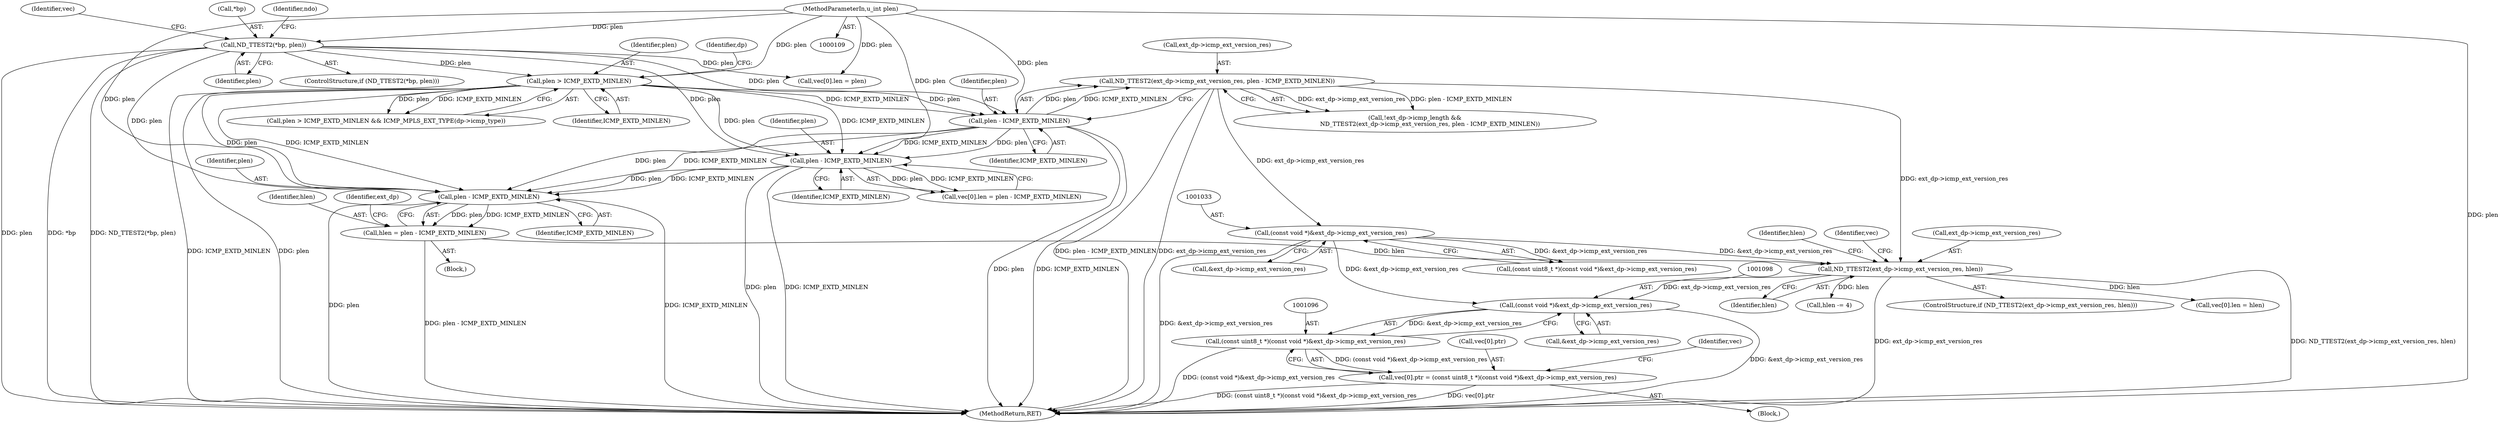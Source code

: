 digraph "0_tcpdump_1a1bce0526a77b62e41531b00f8bb5e21fd4f3a3@pointer" {
"1001097" [label="(Call,(const void *)&ext_dp->icmp_ext_version_res)"];
"1001083" [label="(Call,ND_TTEST2(ext_dp->icmp_ext_version_res, hlen))"];
"1001032" [label="(Call,(const void *)&ext_dp->icmp_ext_version_res)"];
"1001016" [label="(Call,ND_TTEST2(ext_dp->icmp_ext_version_res, plen - ICMP_EXTD_MINLEN))"];
"1001020" [label="(Call,plen - ICMP_EXTD_MINLEN)"];
"1000878" [label="(Call,ND_TTEST2(*bp, plen))"];
"1000112" [label="(MethodParameterIn,u_int plen)"];
"1000999" [label="(Call,plen > ICMP_EXTD_MINLEN)"];
"1001077" [label="(Call,hlen = plen - ICMP_EXTD_MINLEN)"];
"1001079" [label="(Call,plen - ICMP_EXTD_MINLEN)"];
"1001044" [label="(Call,plen - ICMP_EXTD_MINLEN)"];
"1001095" [label="(Call,(const uint8_t *)(const void *)&ext_dp->icmp_ext_version_res)"];
"1001089" [label="(Call,vec[0].ptr = (const uint8_t *)(const void *)&ext_dp->icmp_ext_version_res)"];
"1000895" [label="(Call,vec[0].len = plen)"];
"1001001" [label="(Identifier,ICMP_EXTD_MINLEN)"];
"1001021" [label="(Identifier,plen)"];
"1001032" [label="(Call,(const void *)&ext_dp->icmp_ext_version_res)"];
"1001030" [label="(Call,(const uint8_t *)(const void *)&ext_dp->icmp_ext_version_res)"];
"1001017" [label="(Call,ext_dp->icmp_ext_version_res)"];
"1001000" [label="(Identifier,plen)"];
"1001090" [label="(Call,vec[0].ptr)"];
"1000879" [label="(Call,*bp)"];
"1001006" [label="(Block,)"];
"1001097" [label="(Call,(const void *)&ext_dp->icmp_ext_version_res)"];
"1001084" [label="(Call,ext_dp->icmp_ext_version_res)"];
"1000112" [label="(MethodParameterIn,u_int plen)"];
"1000998" [label="(Call,plen > ICMP_EXTD_MINLEN && ICMP_MPLS_EXT_TYPE(dp->icmp_type))"];
"1001044" [label="(Call,plen - ICMP_EXTD_MINLEN)"];
"1000939" [label="(Identifier,ndo)"];
"1001085" [label="(Identifier,ext_dp)"];
"1001089" [label="(Call,vec[0].ptr = (const uint8_t *)(const void *)&ext_dp->icmp_ext_version_res)"];
"1000878" [label="(Call,ND_TTEST2(*bp, plen))"];
"1001016" [label="(Call,ND_TTEST2(ext_dp->icmp_ext_version_res, plen - ICMP_EXTD_MINLEN))"];
"1001011" [label="(Call,!ext_dp->icmp_length &&\n                ND_TTEST2(ext_dp->icmp_ext_version_res, plen - ICMP_EXTD_MINLEN))"];
"1001080" [label="(Identifier,plen)"];
"1001077" [label="(Call,hlen = plen - ICMP_EXTD_MINLEN)"];
"1001082" [label="(ControlStructure,if (ND_TTEST2(ext_dp->icmp_ext_version_res, hlen)))"];
"1001088" [label="(Block,)"];
"1001129" [label="(Identifier,hlen)"];
"1001095" [label="(Call,(const uint8_t *)(const void *)&ext_dp->icmp_ext_version_res)"];
"1001106" [label="(Identifier,vec)"];
"1001078" [label="(Identifier,hlen)"];
"1001022" [label="(Identifier,ICMP_EXTD_MINLEN)"];
"1001099" [label="(Call,&ext_dp->icmp_ext_version_res)"];
"1000881" [label="(Identifier,plen)"];
"1001045" [label="(Identifier,plen)"];
"1001103" [label="(Call,vec[0].len = hlen)"];
"1001046" [label="(Identifier,ICMP_EXTD_MINLEN)"];
"1001087" [label="(Identifier,hlen)"];
"1001004" [label="(Identifier,dp)"];
"1001020" [label="(Call,plen - ICMP_EXTD_MINLEN)"];
"1001128" [label="(Call,hlen -= 4)"];
"1001079" [label="(Call,plen - ICMP_EXTD_MINLEN)"];
"1001092" [label="(Identifier,vec)"];
"1000999" [label="(Call,plen > ICMP_EXTD_MINLEN)"];
"1001081" [label="(Identifier,ICMP_EXTD_MINLEN)"];
"1001083" [label="(Call,ND_TTEST2(ext_dp->icmp_ext_version_res, hlen))"];
"1000877" [label="(ControlStructure,if (ND_TTEST2(*bp, plen)))"];
"1001038" [label="(Call,vec[0].len = plen - ICMP_EXTD_MINLEN)"];
"1001279" [label="(MethodReturn,RET)"];
"1001034" [label="(Call,&ext_dp->icmp_ext_version_res)"];
"1000887" [label="(Identifier,vec)"];
"1001097" -> "1001095"  [label="AST: "];
"1001097" -> "1001099"  [label="CFG: "];
"1001098" -> "1001097"  [label="AST: "];
"1001099" -> "1001097"  [label="AST: "];
"1001095" -> "1001097"  [label="CFG: "];
"1001097" -> "1001279"  [label="DDG: &ext_dp->icmp_ext_version_res"];
"1001097" -> "1001095"  [label="DDG: &ext_dp->icmp_ext_version_res"];
"1001083" -> "1001097"  [label="DDG: ext_dp->icmp_ext_version_res"];
"1001032" -> "1001097"  [label="DDG: &ext_dp->icmp_ext_version_res"];
"1001083" -> "1001082"  [label="AST: "];
"1001083" -> "1001087"  [label="CFG: "];
"1001084" -> "1001083"  [label="AST: "];
"1001087" -> "1001083"  [label="AST: "];
"1001092" -> "1001083"  [label="CFG: "];
"1001129" -> "1001083"  [label="CFG: "];
"1001083" -> "1001279"  [label="DDG: ext_dp->icmp_ext_version_res"];
"1001083" -> "1001279"  [label="DDG: ND_TTEST2(ext_dp->icmp_ext_version_res, hlen)"];
"1001032" -> "1001083"  [label="DDG: &ext_dp->icmp_ext_version_res"];
"1001016" -> "1001083"  [label="DDG: ext_dp->icmp_ext_version_res"];
"1001077" -> "1001083"  [label="DDG: hlen"];
"1001083" -> "1001103"  [label="DDG: hlen"];
"1001083" -> "1001128"  [label="DDG: hlen"];
"1001032" -> "1001030"  [label="AST: "];
"1001032" -> "1001034"  [label="CFG: "];
"1001033" -> "1001032"  [label="AST: "];
"1001034" -> "1001032"  [label="AST: "];
"1001030" -> "1001032"  [label="CFG: "];
"1001032" -> "1001279"  [label="DDG: &ext_dp->icmp_ext_version_res"];
"1001032" -> "1001030"  [label="DDG: &ext_dp->icmp_ext_version_res"];
"1001016" -> "1001032"  [label="DDG: ext_dp->icmp_ext_version_res"];
"1001016" -> "1001011"  [label="AST: "];
"1001016" -> "1001020"  [label="CFG: "];
"1001017" -> "1001016"  [label="AST: "];
"1001020" -> "1001016"  [label="AST: "];
"1001011" -> "1001016"  [label="CFG: "];
"1001016" -> "1001279"  [label="DDG: plen - ICMP_EXTD_MINLEN"];
"1001016" -> "1001279"  [label="DDG: ext_dp->icmp_ext_version_res"];
"1001016" -> "1001011"  [label="DDG: ext_dp->icmp_ext_version_res"];
"1001016" -> "1001011"  [label="DDG: plen - ICMP_EXTD_MINLEN"];
"1001020" -> "1001016"  [label="DDG: plen"];
"1001020" -> "1001016"  [label="DDG: ICMP_EXTD_MINLEN"];
"1001020" -> "1001022"  [label="CFG: "];
"1001021" -> "1001020"  [label="AST: "];
"1001022" -> "1001020"  [label="AST: "];
"1001020" -> "1001279"  [label="DDG: plen"];
"1001020" -> "1001279"  [label="DDG: ICMP_EXTD_MINLEN"];
"1000878" -> "1001020"  [label="DDG: plen"];
"1000999" -> "1001020"  [label="DDG: plen"];
"1000999" -> "1001020"  [label="DDG: ICMP_EXTD_MINLEN"];
"1000112" -> "1001020"  [label="DDG: plen"];
"1001020" -> "1001044"  [label="DDG: plen"];
"1001020" -> "1001044"  [label="DDG: ICMP_EXTD_MINLEN"];
"1001020" -> "1001079"  [label="DDG: plen"];
"1001020" -> "1001079"  [label="DDG: ICMP_EXTD_MINLEN"];
"1000878" -> "1000877"  [label="AST: "];
"1000878" -> "1000881"  [label="CFG: "];
"1000879" -> "1000878"  [label="AST: "];
"1000881" -> "1000878"  [label="AST: "];
"1000887" -> "1000878"  [label="CFG: "];
"1000939" -> "1000878"  [label="CFG: "];
"1000878" -> "1001279"  [label="DDG: ND_TTEST2(*bp, plen)"];
"1000878" -> "1001279"  [label="DDG: plen"];
"1000878" -> "1001279"  [label="DDG: *bp"];
"1000112" -> "1000878"  [label="DDG: plen"];
"1000878" -> "1000895"  [label="DDG: plen"];
"1000878" -> "1000999"  [label="DDG: plen"];
"1000878" -> "1001044"  [label="DDG: plen"];
"1000878" -> "1001079"  [label="DDG: plen"];
"1000112" -> "1000109"  [label="AST: "];
"1000112" -> "1001279"  [label="DDG: plen"];
"1000112" -> "1000895"  [label="DDG: plen"];
"1000112" -> "1000999"  [label="DDG: plen"];
"1000112" -> "1001044"  [label="DDG: plen"];
"1000112" -> "1001079"  [label="DDG: plen"];
"1000999" -> "1000998"  [label="AST: "];
"1000999" -> "1001001"  [label="CFG: "];
"1001000" -> "1000999"  [label="AST: "];
"1001001" -> "1000999"  [label="AST: "];
"1001004" -> "1000999"  [label="CFG: "];
"1000998" -> "1000999"  [label="CFG: "];
"1000999" -> "1001279"  [label="DDG: ICMP_EXTD_MINLEN"];
"1000999" -> "1001279"  [label="DDG: plen"];
"1000999" -> "1000998"  [label="DDG: plen"];
"1000999" -> "1000998"  [label="DDG: ICMP_EXTD_MINLEN"];
"1000999" -> "1001044"  [label="DDG: plen"];
"1000999" -> "1001044"  [label="DDG: ICMP_EXTD_MINLEN"];
"1000999" -> "1001079"  [label="DDG: plen"];
"1000999" -> "1001079"  [label="DDG: ICMP_EXTD_MINLEN"];
"1001077" -> "1001006"  [label="AST: "];
"1001077" -> "1001079"  [label="CFG: "];
"1001078" -> "1001077"  [label="AST: "];
"1001079" -> "1001077"  [label="AST: "];
"1001085" -> "1001077"  [label="CFG: "];
"1001077" -> "1001279"  [label="DDG: plen - ICMP_EXTD_MINLEN"];
"1001079" -> "1001077"  [label="DDG: plen"];
"1001079" -> "1001077"  [label="DDG: ICMP_EXTD_MINLEN"];
"1001079" -> "1001081"  [label="CFG: "];
"1001080" -> "1001079"  [label="AST: "];
"1001081" -> "1001079"  [label="AST: "];
"1001079" -> "1001279"  [label="DDG: plen"];
"1001079" -> "1001279"  [label="DDG: ICMP_EXTD_MINLEN"];
"1001044" -> "1001079"  [label="DDG: plen"];
"1001044" -> "1001079"  [label="DDG: ICMP_EXTD_MINLEN"];
"1001044" -> "1001038"  [label="AST: "];
"1001044" -> "1001046"  [label="CFG: "];
"1001045" -> "1001044"  [label="AST: "];
"1001046" -> "1001044"  [label="AST: "];
"1001038" -> "1001044"  [label="CFG: "];
"1001044" -> "1001279"  [label="DDG: plen"];
"1001044" -> "1001279"  [label="DDG: ICMP_EXTD_MINLEN"];
"1001044" -> "1001038"  [label="DDG: plen"];
"1001044" -> "1001038"  [label="DDG: ICMP_EXTD_MINLEN"];
"1001095" -> "1001089"  [label="AST: "];
"1001096" -> "1001095"  [label="AST: "];
"1001089" -> "1001095"  [label="CFG: "];
"1001095" -> "1001279"  [label="DDG: (const void *)&ext_dp->icmp_ext_version_res"];
"1001095" -> "1001089"  [label="DDG: (const void *)&ext_dp->icmp_ext_version_res"];
"1001089" -> "1001088"  [label="AST: "];
"1001090" -> "1001089"  [label="AST: "];
"1001106" -> "1001089"  [label="CFG: "];
"1001089" -> "1001279"  [label="DDG: vec[0].ptr"];
"1001089" -> "1001279"  [label="DDG: (const uint8_t *)(const void *)&ext_dp->icmp_ext_version_res"];
}
